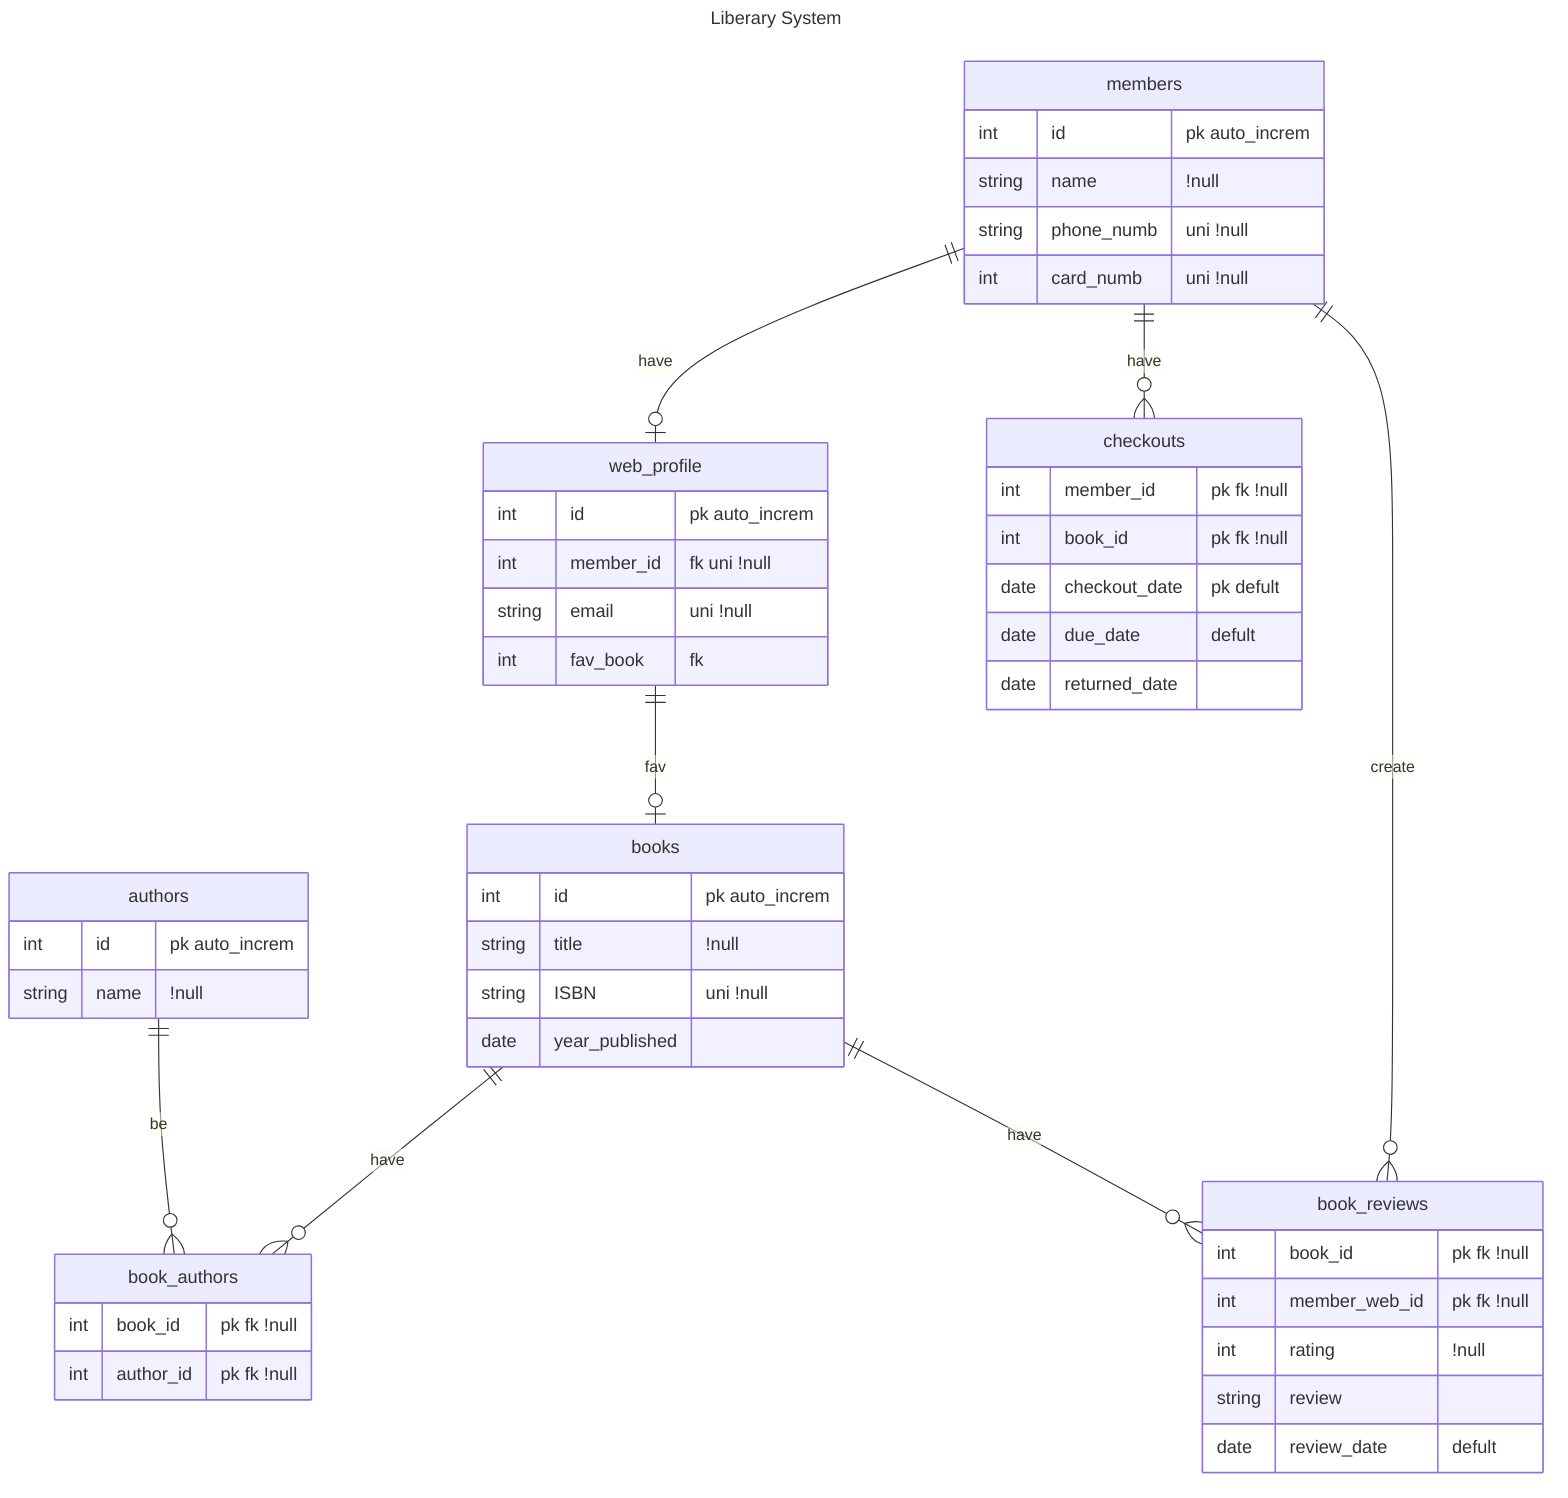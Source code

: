---
title: Liberary System
---

erDiagram
    books{
        int id "pk auto_increm"
        string title "!null"
        string ISBN "uni !null"
        date year_published
    }
    authors{
        int id "pk auto_increm"
        string name "!null"
    }
    book_authors{
        int book_id "pk fk !null"
        int author_id "pk fk !null"        
    }
    members{
        int id "pk auto_increm"
        string name "!null"
        string phone_numb "uni !null"
        int card_numb "uni !null"
    }
    web_profile{
        int id "pk auto_increm"
        int member_id "fk uni !null"
        string email "uni !null"
        int fav_book "fk"
    }
    checkouts{
        int member_id "pk fk !null"
        int book_id "pk fk !null"
        date checkout_date "pk defult"
        date due_date "defult"
        date returned_date
    }
    book_reviews{
        int book_id "pk fk !null"
        int member_web_id "pk fk !null"
        int rating "!null"
        string review
        date review_date "defult"
    }


    authors ||--o{ book_authors : "be"

    books ||--o{ book_authors : "have"
    books ||--o{ book_reviews : "have"

    members ||--o| web_profile : "have"
    members ||--o{ checkouts : "have"
    members ||--o{ book_reviews : "create"
    
    web_profile ||--o| books : "fav"
